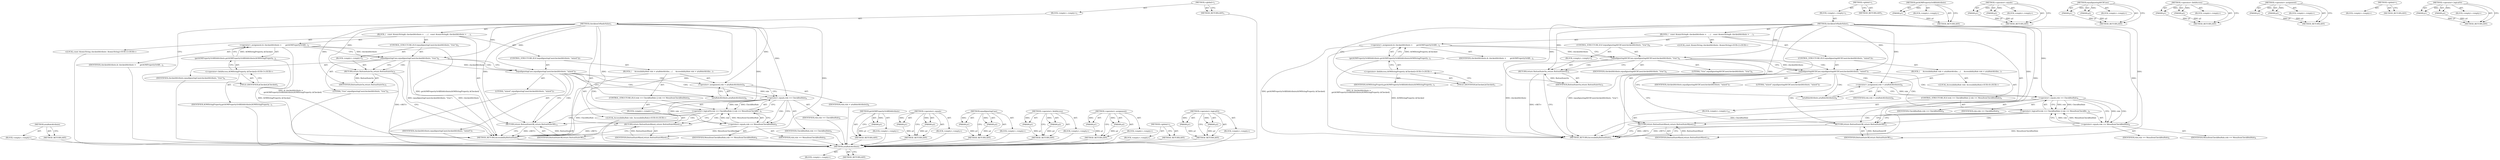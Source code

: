 digraph "&lt;operator&gt;.logicalOr" {
vulnerable_92 [label=<(METHOD,ariaRoleAttribute)>];
vulnerable_93 [label=<(BLOCK,&lt;empty&gt;,&lt;empty&gt;)>];
vulnerable_94 [label=<(METHOD_RETURN,ANY)>];
vulnerable_6 [label=<(METHOD,&lt;global&gt;)<SUB>1</SUB>>];
vulnerable_7 [label=<(BLOCK,&lt;empty&gt;,&lt;empty&gt;)<SUB>1</SUB>>];
vulnerable_8 [label=<(METHOD,checkboxOrRadioValue)<SUB>1</SUB>>];
vulnerable_9 [label=<(BLOCK,{
   const AtomicString&amp; checkedAttribute =
   ...,{
   const AtomicString&amp; checkedAttribute =
   ...)<SUB>1</SUB>>];
vulnerable_10 [label="<(LOCAL,const AtomicString checkedAttribute: AtomicString)<SUB>2</SUB>>"];
vulnerable_11 [label=<(&lt;operator&gt;.assignment,&amp; checkedAttribute =
       getAOMPropertyOrARI...)<SUB>2</SUB>>];
vulnerable_12 [label=<(IDENTIFIER,checkedAttribute,&amp; checkedAttribute =
       getAOMPropertyOrARI...)<SUB>2</SUB>>];
vulnerable_13 [label=<(getAOMPropertyOrARIAAttribute,getAOMPropertyOrARIAAttribute(AOMStringProperty...)<SUB>3</SUB>>];
vulnerable_14 [label="<(&lt;operator&gt;.fieldAccess,AOMStringProperty::kChecked)<SUB>3</SUB>>"];
vulnerable_15 [label=<(IDENTIFIER,AOMStringProperty,getAOMPropertyOrARIAAttribute(AOMStringProperty...)<SUB>3</SUB>>];
vulnerable_16 [label=<(FIELD_IDENTIFIER,kChecked,kChecked)<SUB>3</SUB>>];
vulnerable_17 [label=<(CONTROL_STRUCTURE,IF,if (equalIgnoringCase(checkedAttribute, &quot;true&quot;)))<SUB>4</SUB>>];
vulnerable_18 [label=<(equalIgnoringCase,equalIgnoringCase(checkedAttribute, &quot;true&quot;))<SUB>4</SUB>>];
vulnerable_19 [label=<(IDENTIFIER,checkedAttribute,equalIgnoringCase(checkedAttribute, &quot;true&quot;))<SUB>4</SUB>>];
vulnerable_20 [label=<(LITERAL,&quot;true&quot;,equalIgnoringCase(checkedAttribute, &quot;true&quot;))<SUB>4</SUB>>];
vulnerable_21 [label=<(BLOCK,&lt;empty&gt;,&lt;empty&gt;)<SUB>5</SUB>>];
vulnerable_22 [label=<(RETURN,return ButtonStateOn;,return ButtonStateOn;)<SUB>5</SUB>>];
vulnerable_23 [label=<(IDENTIFIER,ButtonStateOn,return ButtonStateOn;)<SUB>5</SUB>>];
vulnerable_24 [label=<(CONTROL_STRUCTURE,IF,if (equalIgnoringCase(checkedAttribute, &quot;mixed&quot;)))<SUB>7</SUB>>];
vulnerable_25 [label=<(equalIgnoringCase,equalIgnoringCase(checkedAttribute, &quot;mixed&quot;))<SUB>7</SUB>>];
vulnerable_26 [label=<(IDENTIFIER,checkedAttribute,equalIgnoringCase(checkedAttribute, &quot;mixed&quot;))<SUB>7</SUB>>];
vulnerable_27 [label=<(LITERAL,&quot;mixed&quot;,equalIgnoringCase(checkedAttribute, &quot;mixed&quot;))<SUB>7</SUB>>];
vulnerable_28 [label=<(BLOCK,{
     AccessibilityRole role = ariaRoleAttribu...,{
     AccessibilityRole role = ariaRoleAttribu...)<SUB>7</SUB>>];
vulnerable_29 [label="<(LOCAL,AccessibilityRole role: AccessibilityRole)<SUB>8</SUB>>"];
vulnerable_30 [label=<(&lt;operator&gt;.assignment,role = ariaRoleAttribute())<SUB>8</SUB>>];
vulnerable_31 [label=<(IDENTIFIER,role,role = ariaRoleAttribute())<SUB>8</SUB>>];
vulnerable_32 [label=<(ariaRoleAttribute,ariaRoleAttribute())<SUB>8</SUB>>];
vulnerable_33 [label=<(CONTROL_STRUCTURE,IF,if (role == CheckBoxRole || role == MenuItemCheckBoxRole))<SUB>9</SUB>>];
vulnerable_34 [label=<(&lt;operator&gt;.logicalOr,role == CheckBoxRole || role == MenuItemCheckBo...)<SUB>9</SUB>>];
vulnerable_35 [label=<(&lt;operator&gt;.equals,role == CheckBoxRole)<SUB>9</SUB>>];
vulnerable_36 [label=<(IDENTIFIER,role,role == CheckBoxRole)<SUB>9</SUB>>];
vulnerable_37 [label=<(IDENTIFIER,CheckBoxRole,role == CheckBoxRole)<SUB>9</SUB>>];
vulnerable_38 [label=<(&lt;operator&gt;.equals,role == MenuItemCheckBoxRole)<SUB>9</SUB>>];
vulnerable_39 [label=<(IDENTIFIER,role,role == MenuItemCheckBoxRole)<SUB>9</SUB>>];
vulnerable_40 [label=<(IDENTIFIER,MenuItemCheckBoxRole,role == MenuItemCheckBoxRole)<SUB>9</SUB>>];
vulnerable_41 [label=<(BLOCK,&lt;empty&gt;,&lt;empty&gt;)<SUB>10</SUB>>];
vulnerable_42 [label=<(RETURN,return ButtonStateMixed;,return ButtonStateMixed;)<SUB>10</SUB>>];
vulnerable_43 [label=<(IDENTIFIER,ButtonStateMixed,return ButtonStateMixed;)<SUB>10</SUB>>];
vulnerable_44 [label=<(RETURN,return ButtonStateOff;,return ButtonStateOff;)<SUB>13</SUB>>];
vulnerable_45 [label=<(IDENTIFIER,ButtonStateOff,return ButtonStateOff;)<SUB>13</SUB>>];
vulnerable_46 [label=<(METHOD_RETURN,AccessibilityButtonState)<SUB>1</SUB>>];
vulnerable_48 [label=<(METHOD_RETURN,ANY)<SUB>1</SUB>>];
vulnerable_78 [label=<(METHOD,getAOMPropertyOrARIAAttribute)>];
vulnerable_79 [label=<(PARAM,p1)>];
vulnerable_80 [label=<(BLOCK,&lt;empty&gt;,&lt;empty&gt;)>];
vulnerable_81 [label=<(METHOD_RETURN,ANY)>];
vulnerable_100 [label=<(METHOD,&lt;operator&gt;.equals)>];
vulnerable_101 [label=<(PARAM,p1)>];
vulnerable_102 [label=<(PARAM,p2)>];
vulnerable_103 [label=<(BLOCK,&lt;empty&gt;,&lt;empty&gt;)>];
vulnerable_104 [label=<(METHOD_RETURN,ANY)>];
vulnerable_87 [label=<(METHOD,equalIgnoringCase)>];
vulnerable_88 [label=<(PARAM,p1)>];
vulnerable_89 [label=<(PARAM,p2)>];
vulnerable_90 [label=<(BLOCK,&lt;empty&gt;,&lt;empty&gt;)>];
vulnerable_91 [label=<(METHOD_RETURN,ANY)>];
vulnerable_82 [label=<(METHOD,&lt;operator&gt;.fieldAccess)>];
vulnerable_83 [label=<(PARAM,p1)>];
vulnerable_84 [label=<(PARAM,p2)>];
vulnerable_85 [label=<(BLOCK,&lt;empty&gt;,&lt;empty&gt;)>];
vulnerable_86 [label=<(METHOD_RETURN,ANY)>];
vulnerable_73 [label=<(METHOD,&lt;operator&gt;.assignment)>];
vulnerable_74 [label=<(PARAM,p1)>];
vulnerable_75 [label=<(PARAM,p2)>];
vulnerable_76 [label=<(BLOCK,&lt;empty&gt;,&lt;empty&gt;)>];
vulnerable_77 [label=<(METHOD_RETURN,ANY)>];
vulnerable_67 [label=<(METHOD,&lt;global&gt;)<SUB>1</SUB>>];
vulnerable_68 [label=<(BLOCK,&lt;empty&gt;,&lt;empty&gt;)>];
vulnerable_69 [label=<(METHOD_RETURN,ANY)>];
vulnerable_95 [label=<(METHOD,&lt;operator&gt;.logicalOr)>];
vulnerable_96 [label=<(PARAM,p1)>];
vulnerable_97 [label=<(PARAM,p2)>];
vulnerable_98 [label=<(BLOCK,&lt;empty&gt;,&lt;empty&gt;)>];
vulnerable_99 [label=<(METHOD_RETURN,ANY)>];
fixed_92 [label=<(METHOD,ariaRoleAttribute)>];
fixed_93 [label=<(BLOCK,&lt;empty&gt;,&lt;empty&gt;)>];
fixed_94 [label=<(METHOD_RETURN,ANY)>];
fixed_6 [label=<(METHOD,&lt;global&gt;)<SUB>1</SUB>>];
fixed_7 [label=<(BLOCK,&lt;empty&gt;,&lt;empty&gt;)<SUB>1</SUB>>];
fixed_8 [label=<(METHOD,checkboxOrRadioValue)<SUB>1</SUB>>];
fixed_9 [label=<(BLOCK,{
   const AtomicString&amp; checkedAttribute =
   ...,{
   const AtomicString&amp; checkedAttribute =
   ...)<SUB>1</SUB>>];
fixed_10 [label="<(LOCAL,const AtomicString checkedAttribute: AtomicString)<SUB>2</SUB>>"];
fixed_11 [label=<(&lt;operator&gt;.assignment,&amp; checkedAttribute =
       getAOMPropertyOrARI...)<SUB>2</SUB>>];
fixed_12 [label=<(IDENTIFIER,checkedAttribute,&amp; checkedAttribute =
       getAOMPropertyOrARI...)<SUB>2</SUB>>];
fixed_13 [label=<(getAOMPropertyOrARIAAttribute,getAOMPropertyOrARIAAttribute(AOMStringProperty...)<SUB>3</SUB>>];
fixed_14 [label="<(&lt;operator&gt;.fieldAccess,AOMStringProperty::kChecked)<SUB>3</SUB>>"];
fixed_15 [label=<(IDENTIFIER,AOMStringProperty,getAOMPropertyOrARIAAttribute(AOMStringProperty...)<SUB>3</SUB>>];
fixed_16 [label=<(FIELD_IDENTIFIER,kChecked,kChecked)<SUB>3</SUB>>];
fixed_17 [label=<(CONTROL_STRUCTURE,IF,if (equalIgnoringASCIICase(checkedAttribute, &quot;true&quot;)))<SUB>4</SUB>>];
fixed_18 [label=<(equalIgnoringASCIICase,equalIgnoringASCIICase(checkedAttribute, &quot;true&quot;))<SUB>4</SUB>>];
fixed_19 [label=<(IDENTIFIER,checkedAttribute,equalIgnoringASCIICase(checkedAttribute, &quot;true&quot;))<SUB>4</SUB>>];
fixed_20 [label=<(LITERAL,&quot;true&quot;,equalIgnoringASCIICase(checkedAttribute, &quot;true&quot;))<SUB>4</SUB>>];
fixed_21 [label=<(BLOCK,&lt;empty&gt;,&lt;empty&gt;)<SUB>5</SUB>>];
fixed_22 [label=<(RETURN,return ButtonStateOn;,return ButtonStateOn;)<SUB>5</SUB>>];
fixed_23 [label=<(IDENTIFIER,ButtonStateOn,return ButtonStateOn;)<SUB>5</SUB>>];
fixed_24 [label=<(CONTROL_STRUCTURE,IF,if (equalIgnoringASCIICase(checkedAttribute, &quot;mixed&quot;)))<SUB>7</SUB>>];
fixed_25 [label=<(equalIgnoringASCIICase,equalIgnoringASCIICase(checkedAttribute, &quot;mixed&quot;))<SUB>7</SUB>>];
fixed_26 [label=<(IDENTIFIER,checkedAttribute,equalIgnoringASCIICase(checkedAttribute, &quot;mixed&quot;))<SUB>7</SUB>>];
fixed_27 [label=<(LITERAL,&quot;mixed&quot;,equalIgnoringASCIICase(checkedAttribute, &quot;mixed&quot;))<SUB>7</SUB>>];
fixed_28 [label=<(BLOCK,{
     AccessibilityRole role = ariaRoleAttribu...,{
     AccessibilityRole role = ariaRoleAttribu...)<SUB>7</SUB>>];
fixed_29 [label="<(LOCAL,AccessibilityRole role: AccessibilityRole)<SUB>8</SUB>>"];
fixed_30 [label=<(&lt;operator&gt;.assignment,role = ariaRoleAttribute())<SUB>8</SUB>>];
fixed_31 [label=<(IDENTIFIER,role,role = ariaRoleAttribute())<SUB>8</SUB>>];
fixed_32 [label=<(ariaRoleAttribute,ariaRoleAttribute())<SUB>8</SUB>>];
fixed_33 [label=<(CONTROL_STRUCTURE,IF,if (role == CheckBoxRole || role == MenuItemCheckBoxRole))<SUB>9</SUB>>];
fixed_34 [label=<(&lt;operator&gt;.logicalOr,role == CheckBoxRole || role == MenuItemCheckBo...)<SUB>9</SUB>>];
fixed_35 [label=<(&lt;operator&gt;.equals,role == CheckBoxRole)<SUB>9</SUB>>];
fixed_36 [label=<(IDENTIFIER,role,role == CheckBoxRole)<SUB>9</SUB>>];
fixed_37 [label=<(IDENTIFIER,CheckBoxRole,role == CheckBoxRole)<SUB>9</SUB>>];
fixed_38 [label=<(&lt;operator&gt;.equals,role == MenuItemCheckBoxRole)<SUB>9</SUB>>];
fixed_39 [label=<(IDENTIFIER,role,role == MenuItemCheckBoxRole)<SUB>9</SUB>>];
fixed_40 [label=<(IDENTIFIER,MenuItemCheckBoxRole,role == MenuItemCheckBoxRole)<SUB>9</SUB>>];
fixed_41 [label=<(BLOCK,&lt;empty&gt;,&lt;empty&gt;)<SUB>10</SUB>>];
fixed_42 [label=<(RETURN,return ButtonStateMixed;,return ButtonStateMixed;)<SUB>10</SUB>>];
fixed_43 [label=<(IDENTIFIER,ButtonStateMixed,return ButtonStateMixed;)<SUB>10</SUB>>];
fixed_44 [label=<(RETURN,return ButtonStateOff;,return ButtonStateOff;)<SUB>13</SUB>>];
fixed_45 [label=<(IDENTIFIER,ButtonStateOff,return ButtonStateOff;)<SUB>13</SUB>>];
fixed_46 [label=<(METHOD_RETURN,AccessibilityButtonState)<SUB>1</SUB>>];
fixed_48 [label=<(METHOD_RETURN,ANY)<SUB>1</SUB>>];
fixed_78 [label=<(METHOD,getAOMPropertyOrARIAAttribute)>];
fixed_79 [label=<(PARAM,p1)>];
fixed_80 [label=<(BLOCK,&lt;empty&gt;,&lt;empty&gt;)>];
fixed_81 [label=<(METHOD_RETURN,ANY)>];
fixed_100 [label=<(METHOD,&lt;operator&gt;.equals)>];
fixed_101 [label=<(PARAM,p1)>];
fixed_102 [label=<(PARAM,p2)>];
fixed_103 [label=<(BLOCK,&lt;empty&gt;,&lt;empty&gt;)>];
fixed_104 [label=<(METHOD_RETURN,ANY)>];
fixed_87 [label=<(METHOD,equalIgnoringASCIICase)>];
fixed_88 [label=<(PARAM,p1)>];
fixed_89 [label=<(PARAM,p2)>];
fixed_90 [label=<(BLOCK,&lt;empty&gt;,&lt;empty&gt;)>];
fixed_91 [label=<(METHOD_RETURN,ANY)>];
fixed_82 [label=<(METHOD,&lt;operator&gt;.fieldAccess)>];
fixed_83 [label=<(PARAM,p1)>];
fixed_84 [label=<(PARAM,p2)>];
fixed_85 [label=<(BLOCK,&lt;empty&gt;,&lt;empty&gt;)>];
fixed_86 [label=<(METHOD_RETURN,ANY)>];
fixed_73 [label=<(METHOD,&lt;operator&gt;.assignment)>];
fixed_74 [label=<(PARAM,p1)>];
fixed_75 [label=<(PARAM,p2)>];
fixed_76 [label=<(BLOCK,&lt;empty&gt;,&lt;empty&gt;)>];
fixed_77 [label=<(METHOD_RETURN,ANY)>];
fixed_67 [label=<(METHOD,&lt;global&gt;)<SUB>1</SUB>>];
fixed_68 [label=<(BLOCK,&lt;empty&gt;,&lt;empty&gt;)>];
fixed_69 [label=<(METHOD_RETURN,ANY)>];
fixed_95 [label=<(METHOD,&lt;operator&gt;.logicalOr)>];
fixed_96 [label=<(PARAM,p1)>];
fixed_97 [label=<(PARAM,p2)>];
fixed_98 [label=<(BLOCK,&lt;empty&gt;,&lt;empty&gt;)>];
fixed_99 [label=<(METHOD_RETURN,ANY)>];
vulnerable_92 -> vulnerable_93  [key=0, label="AST: "];
vulnerable_92 -> vulnerable_94  [key=0, label="AST: "];
vulnerable_92 -> vulnerable_94  [key=1, label="CFG: "];
vulnerable_93 -> fixed_92  [key=0];
vulnerable_94 -> fixed_92  [key=0];
vulnerable_6 -> vulnerable_7  [key=0, label="AST: "];
vulnerable_6 -> vulnerable_48  [key=0, label="AST: "];
vulnerable_6 -> vulnerable_48  [key=1, label="CFG: "];
vulnerable_7 -> vulnerable_8  [key=0, label="AST: "];
vulnerable_8 -> vulnerable_9  [key=0, label="AST: "];
vulnerable_8 -> vulnerable_46  [key=0, label="AST: "];
vulnerable_8 -> vulnerable_16  [key=0, label="CFG: "];
vulnerable_8 -> vulnerable_44  [key=0, label="DDG: "];
vulnerable_8 -> vulnerable_45  [key=0, label="DDG: "];
vulnerable_8 -> vulnerable_18  [key=0, label="DDG: "];
vulnerable_8 -> vulnerable_22  [key=0, label="DDG: "];
vulnerable_8 -> vulnerable_25  [key=0, label="DDG: "];
vulnerable_8 -> vulnerable_30  [key=0, label="DDG: "];
vulnerable_8 -> vulnerable_23  [key=0, label="DDG: "];
vulnerable_8 -> vulnerable_42  [key=0, label="DDG: "];
vulnerable_8 -> vulnerable_35  [key=0, label="DDG: "];
vulnerable_8 -> vulnerable_38  [key=0, label="DDG: "];
vulnerable_8 -> vulnerable_43  [key=0, label="DDG: "];
vulnerable_9 -> vulnerable_10  [key=0, label="AST: "];
vulnerable_9 -> vulnerable_11  [key=0, label="AST: "];
vulnerable_9 -> vulnerable_17  [key=0, label="AST: "];
vulnerable_9 -> vulnerable_24  [key=0, label="AST: "];
vulnerable_9 -> vulnerable_44  [key=0, label="AST: "];
vulnerable_10 -> fixed_92  [key=0];
vulnerable_11 -> vulnerable_12  [key=0, label="AST: "];
vulnerable_11 -> vulnerable_13  [key=0, label="AST: "];
vulnerable_11 -> vulnerable_18  [key=0, label="CFG: "];
vulnerable_11 -> vulnerable_18  [key=1, label="DDG: checkedAttribute"];
vulnerable_11 -> vulnerable_46  [key=0, label="DDG: getAOMPropertyOrARIAAttribute(AOMStringProperty::kChecked)"];
vulnerable_11 -> vulnerable_46  [key=1, label="DDG: &amp; checkedAttribute =
       getAOMPropertyOrARIAAttribute(AOMStringProperty::kChecked)"];
vulnerable_12 -> fixed_92  [key=0];
vulnerable_13 -> vulnerable_14  [key=0, label="AST: "];
vulnerable_13 -> vulnerable_11  [key=0, label="CFG: "];
vulnerable_13 -> vulnerable_11  [key=1, label="DDG: AOMStringProperty::kChecked"];
vulnerable_13 -> vulnerable_46  [key=0, label="DDG: AOMStringProperty::kChecked"];
vulnerable_14 -> vulnerable_15  [key=0, label="AST: "];
vulnerable_14 -> vulnerable_16  [key=0, label="AST: "];
vulnerable_14 -> vulnerable_13  [key=0, label="CFG: "];
vulnerable_15 -> fixed_92  [key=0];
vulnerable_16 -> vulnerable_14  [key=0, label="CFG: "];
vulnerable_17 -> vulnerable_18  [key=0, label="AST: "];
vulnerable_17 -> vulnerable_21  [key=0, label="AST: "];
vulnerable_18 -> vulnerable_19  [key=0, label="AST: "];
vulnerable_18 -> vulnerable_20  [key=0, label="AST: "];
vulnerable_18 -> vulnerable_22  [key=0, label="CFG: "];
vulnerable_18 -> vulnerable_22  [key=1, label="CDG: "];
vulnerable_18 -> vulnerable_25  [key=0, label="CFG: "];
vulnerable_18 -> vulnerable_25  [key=1, label="DDG: checkedAttribute"];
vulnerable_18 -> vulnerable_25  [key=2, label="CDG: "];
vulnerable_18 -> vulnerable_46  [key=0, label="DDG: checkedAttribute"];
vulnerable_18 -> vulnerable_46  [key=1, label="DDG: equalIgnoringCase(checkedAttribute, &quot;true&quot;)"];
vulnerable_19 -> fixed_92  [key=0];
vulnerable_20 -> fixed_92  [key=0];
vulnerable_21 -> vulnerable_22  [key=0, label="AST: "];
vulnerable_22 -> vulnerable_23  [key=0, label="AST: "];
vulnerable_22 -> vulnerable_46  [key=0, label="CFG: "];
vulnerable_22 -> vulnerable_46  [key=1, label="DDG: &lt;RET&gt;"];
vulnerable_23 -> vulnerable_22  [key=0, label="DDG: ButtonStateOn"];
vulnerable_24 -> vulnerable_25  [key=0, label="AST: "];
vulnerable_24 -> vulnerable_28  [key=0, label="AST: "];
vulnerable_25 -> vulnerable_26  [key=0, label="AST: "];
vulnerable_25 -> vulnerable_27  [key=0, label="AST: "];
vulnerable_25 -> vulnerable_32  [key=0, label="CFG: "];
vulnerable_25 -> vulnerable_32  [key=1, label="CDG: "];
vulnerable_25 -> vulnerable_44  [key=0, label="CFG: "];
vulnerable_25 -> vulnerable_44  [key=1, label="CDG: "];
vulnerable_25 -> vulnerable_30  [key=0, label="CDG: "];
vulnerable_25 -> vulnerable_34  [key=0, label="CDG: "];
vulnerable_25 -> vulnerable_35  [key=0, label="CDG: "];
vulnerable_26 -> fixed_92  [key=0];
vulnerable_27 -> fixed_92  [key=0];
vulnerable_28 -> vulnerable_29  [key=0, label="AST: "];
vulnerable_28 -> vulnerable_30  [key=0, label="AST: "];
vulnerable_28 -> vulnerable_33  [key=0, label="AST: "];
vulnerable_29 -> fixed_92  [key=0];
vulnerable_30 -> vulnerable_31  [key=0, label="AST: "];
vulnerable_30 -> vulnerable_32  [key=0, label="AST: "];
vulnerable_30 -> vulnerable_35  [key=0, label="CFG: "];
vulnerable_30 -> vulnerable_35  [key=1, label="DDG: role"];
vulnerable_31 -> fixed_92  [key=0];
vulnerable_32 -> vulnerable_30  [key=0, label="CFG: "];
vulnerable_33 -> vulnerable_34  [key=0, label="AST: "];
vulnerable_33 -> vulnerable_41  [key=0, label="AST: "];
vulnerable_34 -> vulnerable_35  [key=0, label="AST: "];
vulnerable_34 -> vulnerable_38  [key=0, label="AST: "];
vulnerable_34 -> vulnerable_42  [key=0, label="CFG: "];
vulnerable_34 -> vulnerable_42  [key=1, label="CDG: "];
vulnerable_34 -> vulnerable_44  [key=0, label="CFG: "];
vulnerable_34 -> vulnerable_44  [key=1, label="CDG: "];
vulnerable_35 -> vulnerable_36  [key=0, label="AST: "];
vulnerable_35 -> vulnerable_37  [key=0, label="AST: "];
vulnerable_35 -> vulnerable_34  [key=0, label="CFG: "];
vulnerable_35 -> vulnerable_34  [key=1, label="DDG: role"];
vulnerable_35 -> vulnerable_34  [key=2, label="DDG: CheckBoxRole"];
vulnerable_35 -> vulnerable_38  [key=0, label="CFG: "];
vulnerable_35 -> vulnerable_38  [key=1, label="DDG: role"];
vulnerable_35 -> vulnerable_38  [key=2, label="CDG: "];
vulnerable_35 -> vulnerable_46  [key=0, label="DDG: CheckBoxRole"];
vulnerable_36 -> fixed_92  [key=0];
vulnerable_37 -> fixed_92  [key=0];
vulnerable_38 -> vulnerable_39  [key=0, label="AST: "];
vulnerable_38 -> vulnerable_40  [key=0, label="AST: "];
vulnerable_38 -> vulnerable_34  [key=0, label="CFG: "];
vulnerable_38 -> vulnerable_34  [key=1, label="DDG: role"];
vulnerable_38 -> vulnerable_34  [key=2, label="DDG: MenuItemCheckBoxRole"];
vulnerable_38 -> vulnerable_46  [key=0, label="DDG: MenuItemCheckBoxRole"];
vulnerable_39 -> fixed_92  [key=0];
vulnerable_40 -> fixed_92  [key=0];
vulnerable_41 -> vulnerable_42  [key=0, label="AST: "];
vulnerable_42 -> vulnerable_43  [key=0, label="AST: "];
vulnerable_42 -> vulnerable_46  [key=0, label="CFG: "];
vulnerable_42 -> vulnerable_46  [key=1, label="DDG: &lt;RET&gt;"];
vulnerable_43 -> vulnerable_42  [key=0, label="DDG: ButtonStateMixed"];
vulnerable_44 -> vulnerable_45  [key=0, label="AST: "];
vulnerable_44 -> vulnerable_46  [key=0, label="CFG: "];
vulnerable_44 -> vulnerable_46  [key=1, label="DDG: &lt;RET&gt;"];
vulnerable_45 -> vulnerable_44  [key=0, label="DDG: ButtonStateOff"];
vulnerable_46 -> fixed_92  [key=0];
vulnerable_48 -> fixed_92  [key=0];
vulnerable_78 -> vulnerable_79  [key=0, label="AST: "];
vulnerable_78 -> vulnerable_79  [key=1, label="DDG: "];
vulnerable_78 -> vulnerable_80  [key=0, label="AST: "];
vulnerable_78 -> vulnerable_81  [key=0, label="AST: "];
vulnerable_78 -> vulnerable_81  [key=1, label="CFG: "];
vulnerable_79 -> vulnerable_81  [key=0, label="DDG: p1"];
vulnerable_80 -> fixed_92  [key=0];
vulnerable_81 -> fixed_92  [key=0];
vulnerable_100 -> vulnerable_101  [key=0, label="AST: "];
vulnerable_100 -> vulnerable_101  [key=1, label="DDG: "];
vulnerable_100 -> vulnerable_103  [key=0, label="AST: "];
vulnerable_100 -> vulnerable_102  [key=0, label="AST: "];
vulnerable_100 -> vulnerable_102  [key=1, label="DDG: "];
vulnerable_100 -> vulnerable_104  [key=0, label="AST: "];
vulnerable_100 -> vulnerable_104  [key=1, label="CFG: "];
vulnerable_101 -> vulnerable_104  [key=0, label="DDG: p1"];
vulnerable_102 -> vulnerable_104  [key=0, label="DDG: p2"];
vulnerable_103 -> fixed_92  [key=0];
vulnerable_104 -> fixed_92  [key=0];
vulnerable_87 -> vulnerable_88  [key=0, label="AST: "];
vulnerable_87 -> vulnerable_88  [key=1, label="DDG: "];
vulnerable_87 -> vulnerable_90  [key=0, label="AST: "];
vulnerable_87 -> vulnerable_89  [key=0, label="AST: "];
vulnerable_87 -> vulnerable_89  [key=1, label="DDG: "];
vulnerable_87 -> vulnerable_91  [key=0, label="AST: "];
vulnerable_87 -> vulnerable_91  [key=1, label="CFG: "];
vulnerable_88 -> vulnerable_91  [key=0, label="DDG: p1"];
vulnerable_89 -> vulnerable_91  [key=0, label="DDG: p2"];
vulnerable_90 -> fixed_92  [key=0];
vulnerable_91 -> fixed_92  [key=0];
vulnerable_82 -> vulnerable_83  [key=0, label="AST: "];
vulnerable_82 -> vulnerable_83  [key=1, label="DDG: "];
vulnerable_82 -> vulnerable_85  [key=0, label="AST: "];
vulnerable_82 -> vulnerable_84  [key=0, label="AST: "];
vulnerable_82 -> vulnerable_84  [key=1, label="DDG: "];
vulnerable_82 -> vulnerable_86  [key=0, label="AST: "];
vulnerable_82 -> vulnerable_86  [key=1, label="CFG: "];
vulnerable_83 -> vulnerable_86  [key=0, label="DDG: p1"];
vulnerable_84 -> vulnerable_86  [key=0, label="DDG: p2"];
vulnerable_85 -> fixed_92  [key=0];
vulnerable_86 -> fixed_92  [key=0];
vulnerable_73 -> vulnerable_74  [key=0, label="AST: "];
vulnerable_73 -> vulnerable_74  [key=1, label="DDG: "];
vulnerable_73 -> vulnerable_76  [key=0, label="AST: "];
vulnerable_73 -> vulnerable_75  [key=0, label="AST: "];
vulnerable_73 -> vulnerable_75  [key=1, label="DDG: "];
vulnerable_73 -> vulnerable_77  [key=0, label="AST: "];
vulnerable_73 -> vulnerable_77  [key=1, label="CFG: "];
vulnerable_74 -> vulnerable_77  [key=0, label="DDG: p1"];
vulnerable_75 -> vulnerable_77  [key=0, label="DDG: p2"];
vulnerable_76 -> fixed_92  [key=0];
vulnerable_77 -> fixed_92  [key=0];
vulnerable_67 -> vulnerable_68  [key=0, label="AST: "];
vulnerable_67 -> vulnerable_69  [key=0, label="AST: "];
vulnerable_67 -> vulnerable_69  [key=1, label="CFG: "];
vulnerable_68 -> fixed_92  [key=0];
vulnerable_69 -> fixed_92  [key=0];
vulnerable_95 -> vulnerable_96  [key=0, label="AST: "];
vulnerable_95 -> vulnerable_96  [key=1, label="DDG: "];
vulnerable_95 -> vulnerable_98  [key=0, label="AST: "];
vulnerable_95 -> vulnerable_97  [key=0, label="AST: "];
vulnerable_95 -> vulnerable_97  [key=1, label="DDG: "];
vulnerable_95 -> vulnerable_99  [key=0, label="AST: "];
vulnerable_95 -> vulnerable_99  [key=1, label="CFG: "];
vulnerable_96 -> vulnerable_99  [key=0, label="DDG: p1"];
vulnerable_97 -> vulnerable_99  [key=0, label="DDG: p2"];
vulnerable_98 -> fixed_92  [key=0];
vulnerable_99 -> fixed_92  [key=0];
fixed_92 -> fixed_93  [key=0, label="AST: "];
fixed_92 -> fixed_94  [key=0, label="AST: "];
fixed_92 -> fixed_94  [key=1, label="CFG: "];
fixed_6 -> fixed_7  [key=0, label="AST: "];
fixed_6 -> fixed_48  [key=0, label="AST: "];
fixed_6 -> fixed_48  [key=1, label="CFG: "];
fixed_7 -> fixed_8  [key=0, label="AST: "];
fixed_8 -> fixed_9  [key=0, label="AST: "];
fixed_8 -> fixed_46  [key=0, label="AST: "];
fixed_8 -> fixed_16  [key=0, label="CFG: "];
fixed_8 -> fixed_44  [key=0, label="DDG: "];
fixed_8 -> fixed_45  [key=0, label="DDG: "];
fixed_8 -> fixed_18  [key=0, label="DDG: "];
fixed_8 -> fixed_22  [key=0, label="DDG: "];
fixed_8 -> fixed_25  [key=0, label="DDG: "];
fixed_8 -> fixed_30  [key=0, label="DDG: "];
fixed_8 -> fixed_23  [key=0, label="DDG: "];
fixed_8 -> fixed_42  [key=0, label="DDG: "];
fixed_8 -> fixed_35  [key=0, label="DDG: "];
fixed_8 -> fixed_38  [key=0, label="DDG: "];
fixed_8 -> fixed_43  [key=0, label="DDG: "];
fixed_9 -> fixed_10  [key=0, label="AST: "];
fixed_9 -> fixed_11  [key=0, label="AST: "];
fixed_9 -> fixed_17  [key=0, label="AST: "];
fixed_9 -> fixed_24  [key=0, label="AST: "];
fixed_9 -> fixed_44  [key=0, label="AST: "];
fixed_11 -> fixed_12  [key=0, label="AST: "];
fixed_11 -> fixed_13  [key=0, label="AST: "];
fixed_11 -> fixed_18  [key=0, label="CFG: "];
fixed_11 -> fixed_18  [key=1, label="DDG: checkedAttribute"];
fixed_11 -> fixed_46  [key=0, label="DDG: getAOMPropertyOrARIAAttribute(AOMStringProperty::kChecked)"];
fixed_11 -> fixed_46  [key=1, label="DDG: &amp; checkedAttribute =
       getAOMPropertyOrARIAAttribute(AOMStringProperty::kChecked)"];
fixed_13 -> fixed_14  [key=0, label="AST: "];
fixed_13 -> fixed_11  [key=0, label="CFG: "];
fixed_13 -> fixed_11  [key=1, label="DDG: AOMStringProperty::kChecked"];
fixed_13 -> fixed_46  [key=0, label="DDG: AOMStringProperty::kChecked"];
fixed_14 -> fixed_15  [key=0, label="AST: "];
fixed_14 -> fixed_16  [key=0, label="AST: "];
fixed_14 -> fixed_13  [key=0, label="CFG: "];
fixed_16 -> fixed_14  [key=0, label="CFG: "];
fixed_17 -> fixed_18  [key=0, label="AST: "];
fixed_17 -> fixed_21  [key=0, label="AST: "];
fixed_18 -> fixed_19  [key=0, label="AST: "];
fixed_18 -> fixed_20  [key=0, label="AST: "];
fixed_18 -> fixed_22  [key=0, label="CFG: "];
fixed_18 -> fixed_22  [key=1, label="CDG: "];
fixed_18 -> fixed_25  [key=0, label="CFG: "];
fixed_18 -> fixed_25  [key=1, label="DDG: checkedAttribute"];
fixed_18 -> fixed_25  [key=2, label="CDG: "];
fixed_18 -> fixed_46  [key=0, label="DDG: checkedAttribute"];
fixed_18 -> fixed_46  [key=1, label="DDG: equalIgnoringASCIICase(checkedAttribute, &quot;true&quot;)"];
fixed_21 -> fixed_22  [key=0, label="AST: "];
fixed_22 -> fixed_23  [key=0, label="AST: "];
fixed_22 -> fixed_46  [key=0, label="CFG: "];
fixed_22 -> fixed_46  [key=1, label="DDG: &lt;RET&gt;"];
fixed_23 -> fixed_22  [key=0, label="DDG: ButtonStateOn"];
fixed_24 -> fixed_25  [key=0, label="AST: "];
fixed_24 -> fixed_28  [key=0, label="AST: "];
fixed_25 -> fixed_26  [key=0, label="AST: "];
fixed_25 -> fixed_27  [key=0, label="AST: "];
fixed_25 -> fixed_32  [key=0, label="CFG: "];
fixed_25 -> fixed_32  [key=1, label="CDG: "];
fixed_25 -> fixed_44  [key=0, label="CFG: "];
fixed_25 -> fixed_44  [key=1, label="CDG: "];
fixed_25 -> fixed_30  [key=0, label="CDG: "];
fixed_25 -> fixed_34  [key=0, label="CDG: "];
fixed_25 -> fixed_35  [key=0, label="CDG: "];
fixed_28 -> fixed_29  [key=0, label="AST: "];
fixed_28 -> fixed_30  [key=0, label="AST: "];
fixed_28 -> fixed_33  [key=0, label="AST: "];
fixed_30 -> fixed_31  [key=0, label="AST: "];
fixed_30 -> fixed_32  [key=0, label="AST: "];
fixed_30 -> fixed_35  [key=0, label="CFG: "];
fixed_30 -> fixed_35  [key=1, label="DDG: role"];
fixed_32 -> fixed_30  [key=0, label="CFG: "];
fixed_33 -> fixed_34  [key=0, label="AST: "];
fixed_33 -> fixed_41  [key=0, label="AST: "];
fixed_34 -> fixed_35  [key=0, label="AST: "];
fixed_34 -> fixed_38  [key=0, label="AST: "];
fixed_34 -> fixed_42  [key=0, label="CFG: "];
fixed_34 -> fixed_42  [key=1, label="CDG: "];
fixed_34 -> fixed_44  [key=0, label="CFG: "];
fixed_34 -> fixed_44  [key=1, label="CDG: "];
fixed_35 -> fixed_36  [key=0, label="AST: "];
fixed_35 -> fixed_37  [key=0, label="AST: "];
fixed_35 -> fixed_34  [key=0, label="CFG: "];
fixed_35 -> fixed_34  [key=1, label="DDG: role"];
fixed_35 -> fixed_34  [key=2, label="DDG: CheckBoxRole"];
fixed_35 -> fixed_38  [key=0, label="CFG: "];
fixed_35 -> fixed_38  [key=1, label="DDG: role"];
fixed_35 -> fixed_38  [key=2, label="CDG: "];
fixed_35 -> fixed_46  [key=0, label="DDG: CheckBoxRole"];
fixed_38 -> fixed_39  [key=0, label="AST: "];
fixed_38 -> fixed_40  [key=0, label="AST: "];
fixed_38 -> fixed_34  [key=0, label="CFG: "];
fixed_38 -> fixed_34  [key=1, label="DDG: role"];
fixed_38 -> fixed_34  [key=2, label="DDG: MenuItemCheckBoxRole"];
fixed_38 -> fixed_46  [key=0, label="DDG: MenuItemCheckBoxRole"];
fixed_41 -> fixed_42  [key=0, label="AST: "];
fixed_42 -> fixed_43  [key=0, label="AST: "];
fixed_42 -> fixed_46  [key=0, label="CFG: "];
fixed_42 -> fixed_46  [key=1, label="DDG: &lt;RET&gt;"];
fixed_43 -> fixed_42  [key=0, label="DDG: ButtonStateMixed"];
fixed_44 -> fixed_45  [key=0, label="AST: "];
fixed_44 -> fixed_46  [key=0, label="CFG: "];
fixed_44 -> fixed_46  [key=1, label="DDG: &lt;RET&gt;"];
fixed_45 -> fixed_44  [key=0, label="DDG: ButtonStateOff"];
fixed_78 -> fixed_79  [key=0, label="AST: "];
fixed_78 -> fixed_79  [key=1, label="DDG: "];
fixed_78 -> fixed_80  [key=0, label="AST: "];
fixed_78 -> fixed_81  [key=0, label="AST: "];
fixed_78 -> fixed_81  [key=1, label="CFG: "];
fixed_79 -> fixed_81  [key=0, label="DDG: p1"];
fixed_100 -> fixed_101  [key=0, label="AST: "];
fixed_100 -> fixed_101  [key=1, label="DDG: "];
fixed_100 -> fixed_103  [key=0, label="AST: "];
fixed_100 -> fixed_102  [key=0, label="AST: "];
fixed_100 -> fixed_102  [key=1, label="DDG: "];
fixed_100 -> fixed_104  [key=0, label="AST: "];
fixed_100 -> fixed_104  [key=1, label="CFG: "];
fixed_101 -> fixed_104  [key=0, label="DDG: p1"];
fixed_102 -> fixed_104  [key=0, label="DDG: p2"];
fixed_87 -> fixed_88  [key=0, label="AST: "];
fixed_87 -> fixed_88  [key=1, label="DDG: "];
fixed_87 -> fixed_90  [key=0, label="AST: "];
fixed_87 -> fixed_89  [key=0, label="AST: "];
fixed_87 -> fixed_89  [key=1, label="DDG: "];
fixed_87 -> fixed_91  [key=0, label="AST: "];
fixed_87 -> fixed_91  [key=1, label="CFG: "];
fixed_88 -> fixed_91  [key=0, label="DDG: p1"];
fixed_89 -> fixed_91  [key=0, label="DDG: p2"];
fixed_82 -> fixed_83  [key=0, label="AST: "];
fixed_82 -> fixed_83  [key=1, label="DDG: "];
fixed_82 -> fixed_85  [key=0, label="AST: "];
fixed_82 -> fixed_84  [key=0, label="AST: "];
fixed_82 -> fixed_84  [key=1, label="DDG: "];
fixed_82 -> fixed_86  [key=0, label="AST: "];
fixed_82 -> fixed_86  [key=1, label="CFG: "];
fixed_83 -> fixed_86  [key=0, label="DDG: p1"];
fixed_84 -> fixed_86  [key=0, label="DDG: p2"];
fixed_73 -> fixed_74  [key=0, label="AST: "];
fixed_73 -> fixed_74  [key=1, label="DDG: "];
fixed_73 -> fixed_76  [key=0, label="AST: "];
fixed_73 -> fixed_75  [key=0, label="AST: "];
fixed_73 -> fixed_75  [key=1, label="DDG: "];
fixed_73 -> fixed_77  [key=0, label="AST: "];
fixed_73 -> fixed_77  [key=1, label="CFG: "];
fixed_74 -> fixed_77  [key=0, label="DDG: p1"];
fixed_75 -> fixed_77  [key=0, label="DDG: p2"];
fixed_67 -> fixed_68  [key=0, label="AST: "];
fixed_67 -> fixed_69  [key=0, label="AST: "];
fixed_67 -> fixed_69  [key=1, label="CFG: "];
fixed_95 -> fixed_96  [key=0, label="AST: "];
fixed_95 -> fixed_96  [key=1, label="DDG: "];
fixed_95 -> fixed_98  [key=0, label="AST: "];
fixed_95 -> fixed_97  [key=0, label="AST: "];
fixed_95 -> fixed_97  [key=1, label="DDG: "];
fixed_95 -> fixed_99  [key=0, label="AST: "];
fixed_95 -> fixed_99  [key=1, label="CFG: "];
fixed_96 -> fixed_99  [key=0, label="DDG: p1"];
fixed_97 -> fixed_99  [key=0, label="DDG: p2"];
}
